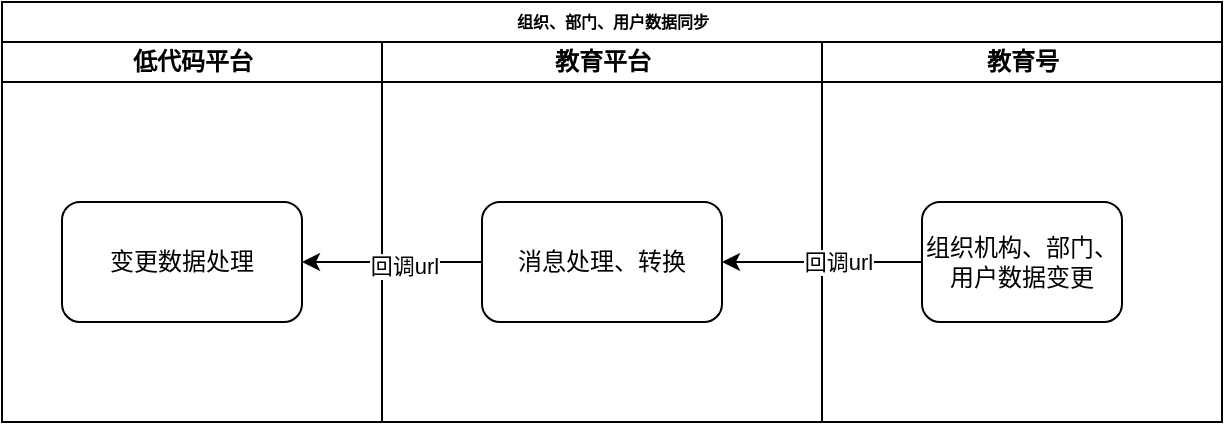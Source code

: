<mxfile version="20.8.23" type="github">
  <diagram name="Page-1" id="74e2e168-ea6b-b213-b513-2b3c1d86103e">
    <mxGraphModel dx="954" dy="562" grid="1" gridSize="10" guides="1" tooltips="1" connect="1" arrows="1" fold="1" page="1" pageScale="1" pageWidth="1100" pageHeight="850" background="none" math="0" shadow="0">
      <root>
        <mxCell id="0" />
        <mxCell id="1" parent="0" />
        <mxCell id="UFCg1F5X1jWD_62m4qSp-1" value="组织、部门、用户数据同步" style="swimlane;html=1;childLayout=stackLayout;startSize=20;rounded=0;shadow=0;labelBackgroundColor=none;strokeWidth=1;fontFamily=Verdana;fontSize=8;align=center;" vertex="1" parent="1">
          <mxGeometry x="210" y="40" width="610" height="210" as="geometry" />
        </mxCell>
        <mxCell id="UFCg1F5X1jWD_62m4qSp-2" value="低代码平台" style="swimlane;html=1;startSize=20;" vertex="1" parent="UFCg1F5X1jWD_62m4qSp-1">
          <mxGeometry y="20" width="190" height="190" as="geometry" />
        </mxCell>
        <mxCell id="UFCg1F5X1jWD_62m4qSp-3" value="变更数据处理" style="rounded=1;whiteSpace=wrap;html=1;" vertex="1" parent="UFCg1F5X1jWD_62m4qSp-2">
          <mxGeometry x="30" y="80" width="120" height="60" as="geometry" />
        </mxCell>
        <mxCell id="UFCg1F5X1jWD_62m4qSp-5" value="教育平台" style="swimlane;html=1;startSize=20;" vertex="1" parent="UFCg1F5X1jWD_62m4qSp-1">
          <mxGeometry x="190" y="20" width="220" height="190" as="geometry" />
        </mxCell>
        <mxCell id="UFCg1F5X1jWD_62m4qSp-7" value="消息处理、转换" style="rounded=1;whiteSpace=wrap;html=1;" vertex="1" parent="UFCg1F5X1jWD_62m4qSp-5">
          <mxGeometry x="50" y="80" width="120" height="60" as="geometry" />
        </mxCell>
        <mxCell id="UFCg1F5X1jWD_62m4qSp-12" value="教育号" style="swimlane;html=1;startSize=20;" vertex="1" parent="UFCg1F5X1jWD_62m4qSp-1">
          <mxGeometry x="410" y="20" width="200" height="190" as="geometry" />
        </mxCell>
        <mxCell id="UFCg1F5X1jWD_62m4qSp-13" value="组织机构、部门、用户数据变更" style="rounded=1;whiteSpace=wrap;html=1;" vertex="1" parent="UFCg1F5X1jWD_62m4qSp-12">
          <mxGeometry x="50" y="80" width="100" height="60" as="geometry" />
        </mxCell>
        <mxCell id="UFCg1F5X1jWD_62m4qSp-17" style="edgeStyle=orthogonalEdgeStyle;rounded=0;orthogonalLoop=1;jettySize=auto;html=1;entryX=1;entryY=0.5;entryDx=0;entryDy=0;" edge="1" parent="UFCg1F5X1jWD_62m4qSp-1" source="UFCg1F5X1jWD_62m4qSp-13" target="UFCg1F5X1jWD_62m4qSp-7">
          <mxGeometry relative="1" as="geometry" />
        </mxCell>
        <mxCell id="UFCg1F5X1jWD_62m4qSp-19" value="回调url" style="edgeLabel;html=1;align=center;verticalAlign=middle;resizable=0;points=[];" vertex="1" connectable="0" parent="UFCg1F5X1jWD_62m4qSp-17">
          <mxGeometry x="-0.16" relative="1" as="geometry">
            <mxPoint as="offset" />
          </mxGeometry>
        </mxCell>
        <mxCell id="UFCg1F5X1jWD_62m4qSp-18" style="edgeStyle=orthogonalEdgeStyle;rounded=0;orthogonalLoop=1;jettySize=auto;html=1;" edge="1" parent="UFCg1F5X1jWD_62m4qSp-1" source="UFCg1F5X1jWD_62m4qSp-7" target="UFCg1F5X1jWD_62m4qSp-3">
          <mxGeometry relative="1" as="geometry" />
        </mxCell>
        <mxCell id="UFCg1F5X1jWD_62m4qSp-20" value="回调url" style="edgeLabel;html=1;align=center;verticalAlign=middle;resizable=0;points=[];" vertex="1" connectable="0" parent="UFCg1F5X1jWD_62m4qSp-18">
          <mxGeometry x="-0.133" y="2" relative="1" as="geometry">
            <mxPoint as="offset" />
          </mxGeometry>
        </mxCell>
      </root>
    </mxGraphModel>
  </diagram>
</mxfile>

